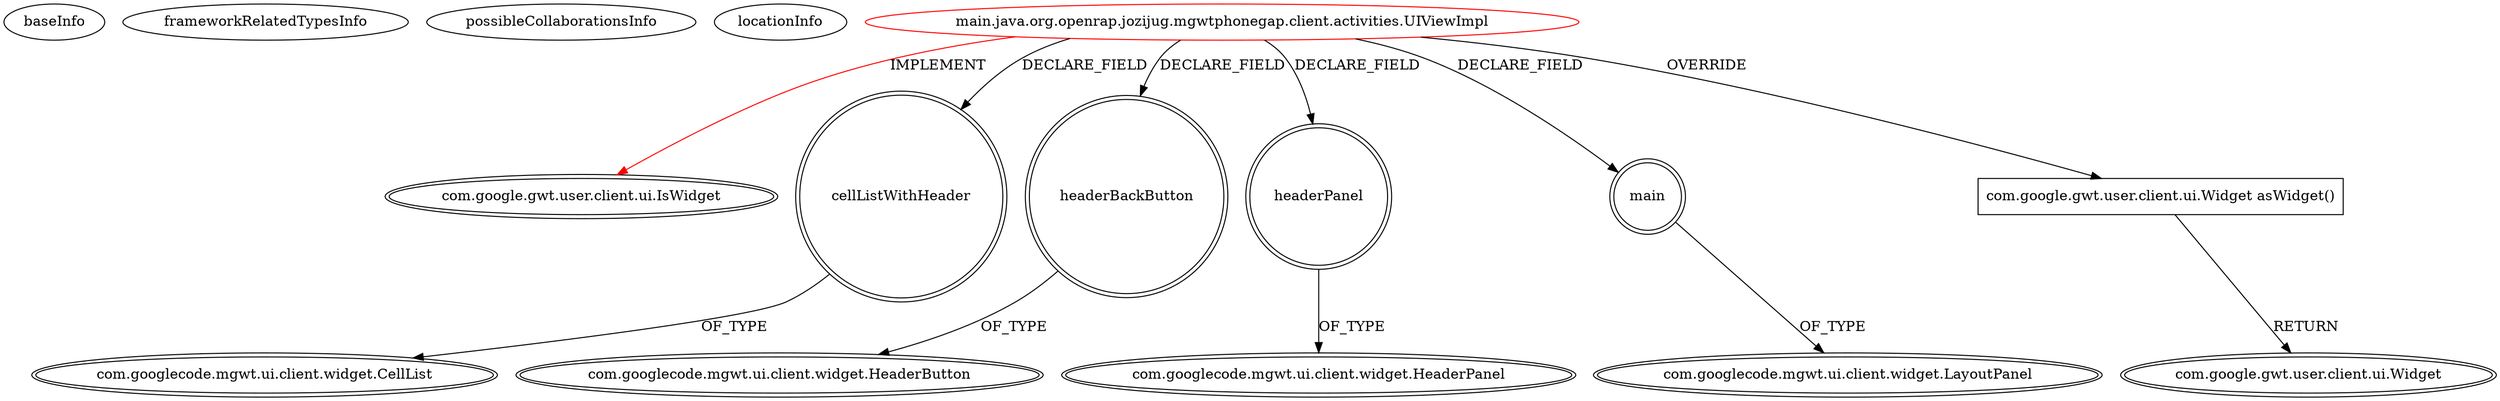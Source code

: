 digraph {
baseInfo[graphId=4375,category="extension_graph",isAnonymous=false,possibleRelation=false]
frameworkRelatedTypesInfo[0="com.google.gwt.user.client.ui.IsWidget"]
possibleCollaborationsInfo[]
locationInfo[projectName="rjdkolb-jozijug_phonegapdemo",filePath="/rjdkolb-jozijug_phonegapdemo/jozijug_phonegapdemo-master/src/main/java/org/openrap/jozijug/mgwtphonegap/client/activities/UIViewImpl.java",contextSignature="UIViewImpl",graphId="4375"]
0[label="main.java.org.openrap.jozijug.mgwtphonegap.client.activities.UIViewImpl",vertexType="ROOT_CLIENT_CLASS_DECLARATION",isFrameworkType=false,color=red]
1[label="com.google.gwt.user.client.ui.IsWidget",vertexType="FRAMEWORK_INTERFACE_TYPE",isFrameworkType=true,peripheries=2]
2[label="cellListWithHeader",vertexType="FIELD_DECLARATION",isFrameworkType=true,peripheries=2,shape=circle]
3[label="com.googlecode.mgwt.ui.client.widget.CellList",vertexType="FRAMEWORK_CLASS_TYPE",isFrameworkType=true,peripheries=2]
4[label="headerBackButton",vertexType="FIELD_DECLARATION",isFrameworkType=true,peripheries=2,shape=circle]
5[label="com.googlecode.mgwt.ui.client.widget.HeaderButton",vertexType="FRAMEWORK_CLASS_TYPE",isFrameworkType=true,peripheries=2]
6[label="headerPanel",vertexType="FIELD_DECLARATION",isFrameworkType=true,peripheries=2,shape=circle]
7[label="com.googlecode.mgwt.ui.client.widget.HeaderPanel",vertexType="FRAMEWORK_CLASS_TYPE",isFrameworkType=true,peripheries=2]
8[label="main",vertexType="FIELD_DECLARATION",isFrameworkType=true,peripheries=2,shape=circle]
9[label="com.googlecode.mgwt.ui.client.widget.LayoutPanel",vertexType="FRAMEWORK_CLASS_TYPE",isFrameworkType=true,peripheries=2]
10[label="com.google.gwt.user.client.ui.Widget asWidget()",vertexType="OVERRIDING_METHOD_DECLARATION",isFrameworkType=false,shape=box]
11[label="com.google.gwt.user.client.ui.Widget",vertexType="FRAMEWORK_CLASS_TYPE",isFrameworkType=true,peripheries=2]
0->1[label="IMPLEMENT",color=red]
0->2[label="DECLARE_FIELD"]
2->3[label="OF_TYPE"]
0->4[label="DECLARE_FIELD"]
4->5[label="OF_TYPE"]
0->6[label="DECLARE_FIELD"]
6->7[label="OF_TYPE"]
0->8[label="DECLARE_FIELD"]
8->9[label="OF_TYPE"]
0->10[label="OVERRIDE"]
10->11[label="RETURN"]
}
